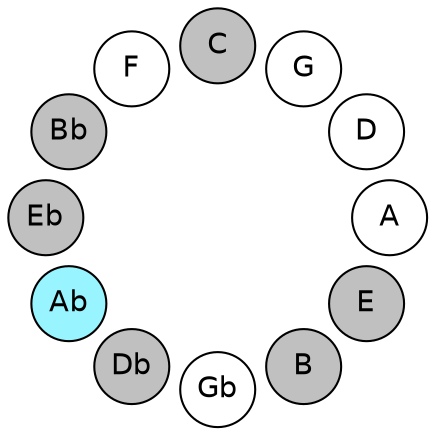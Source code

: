 
graph {

layout = circo;
mindist = .1

node [shape = circle, fontname = Helvetica, margin = 0, style = filled]
edge [style=invis]

subgraph 1 {
	E -- B -- Gb -- Db -- Ab -- Eb -- Bb -- F -- C -- G -- D -- A -- E
}

E [fillcolor = gray];
B [fillcolor = gray];
Gb [fillcolor = white];
Db [fillcolor = gray];
Ab [fillcolor = cadetblue1];
Eb [fillcolor = gray];
Bb [fillcolor = gray];
F [fillcolor = white];
C [fillcolor = gray];
G [fillcolor = white];
D [fillcolor = white];
A [fillcolor = white];
}
